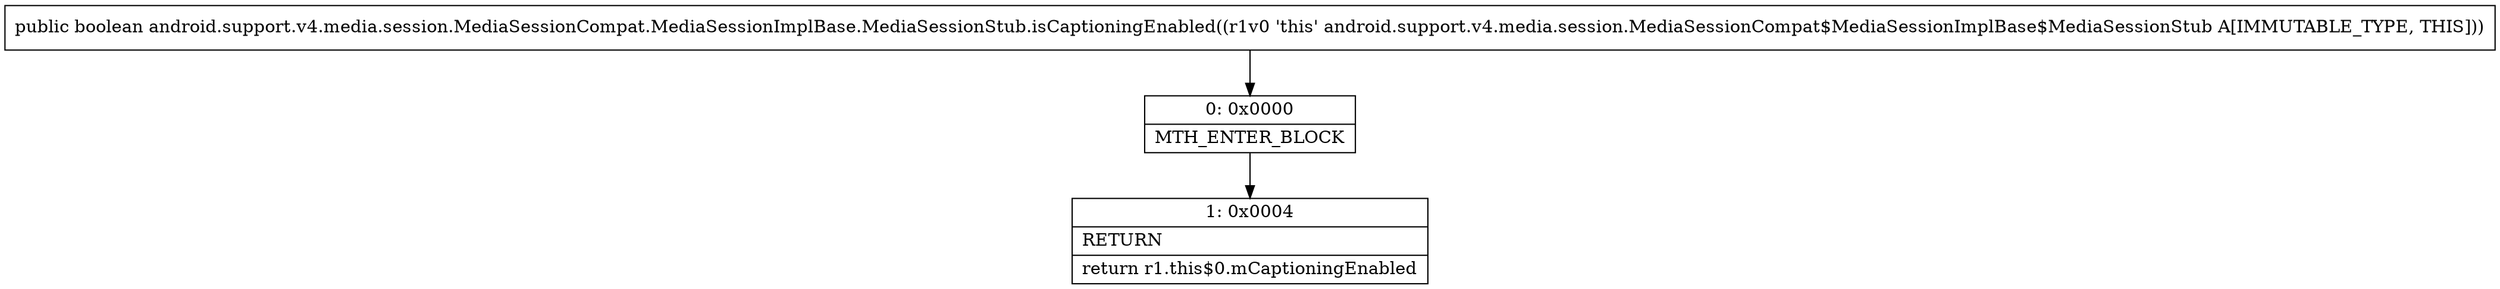 digraph "CFG forandroid.support.v4.media.session.MediaSessionCompat.MediaSessionImplBase.MediaSessionStub.isCaptioningEnabled()Z" {
Node_0 [shape=record,label="{0\:\ 0x0000|MTH_ENTER_BLOCK\l}"];
Node_1 [shape=record,label="{1\:\ 0x0004|RETURN\l|return r1.this$0.mCaptioningEnabled\l}"];
MethodNode[shape=record,label="{public boolean android.support.v4.media.session.MediaSessionCompat.MediaSessionImplBase.MediaSessionStub.isCaptioningEnabled((r1v0 'this' android.support.v4.media.session.MediaSessionCompat$MediaSessionImplBase$MediaSessionStub A[IMMUTABLE_TYPE, THIS])) }"];
MethodNode -> Node_0;
Node_0 -> Node_1;
}

